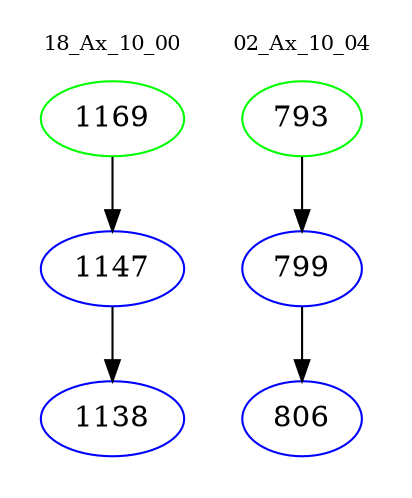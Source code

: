 digraph{
subgraph cluster_0 {
color = white
label = "18_Ax_10_00";
fontsize=10;
T0_1169 [label="1169", color="green"]
T0_1169 -> T0_1147 [color="black"]
T0_1147 [label="1147", color="blue"]
T0_1147 -> T0_1138 [color="black"]
T0_1138 [label="1138", color="blue"]
}
subgraph cluster_1 {
color = white
label = "02_Ax_10_04";
fontsize=10;
T1_793 [label="793", color="green"]
T1_793 -> T1_799 [color="black"]
T1_799 [label="799", color="blue"]
T1_799 -> T1_806 [color="black"]
T1_806 [label="806", color="blue"]
}
}
